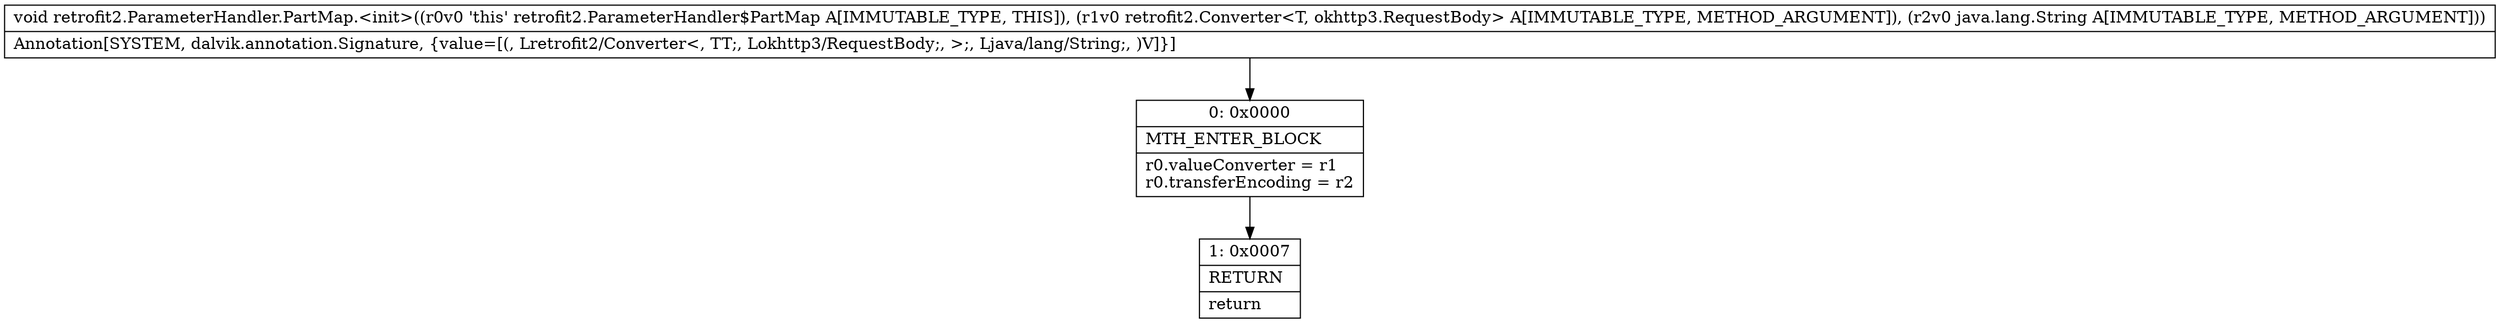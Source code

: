 digraph "CFG forretrofit2.ParameterHandler.PartMap.\<init\>(Lretrofit2\/Converter;Ljava\/lang\/String;)V" {
Node_0 [shape=record,label="{0\:\ 0x0000|MTH_ENTER_BLOCK\l|r0.valueConverter = r1\lr0.transferEncoding = r2\l}"];
Node_1 [shape=record,label="{1\:\ 0x0007|RETURN\l|return\l}"];
MethodNode[shape=record,label="{void retrofit2.ParameterHandler.PartMap.\<init\>((r0v0 'this' retrofit2.ParameterHandler$PartMap A[IMMUTABLE_TYPE, THIS]), (r1v0 retrofit2.Converter\<T, okhttp3.RequestBody\> A[IMMUTABLE_TYPE, METHOD_ARGUMENT]), (r2v0 java.lang.String A[IMMUTABLE_TYPE, METHOD_ARGUMENT]))  | Annotation[SYSTEM, dalvik.annotation.Signature, \{value=[(, Lretrofit2\/Converter\<, TT;, Lokhttp3\/RequestBody;, \>;, Ljava\/lang\/String;, )V]\}]\l}"];
MethodNode -> Node_0;
Node_0 -> Node_1;
}

